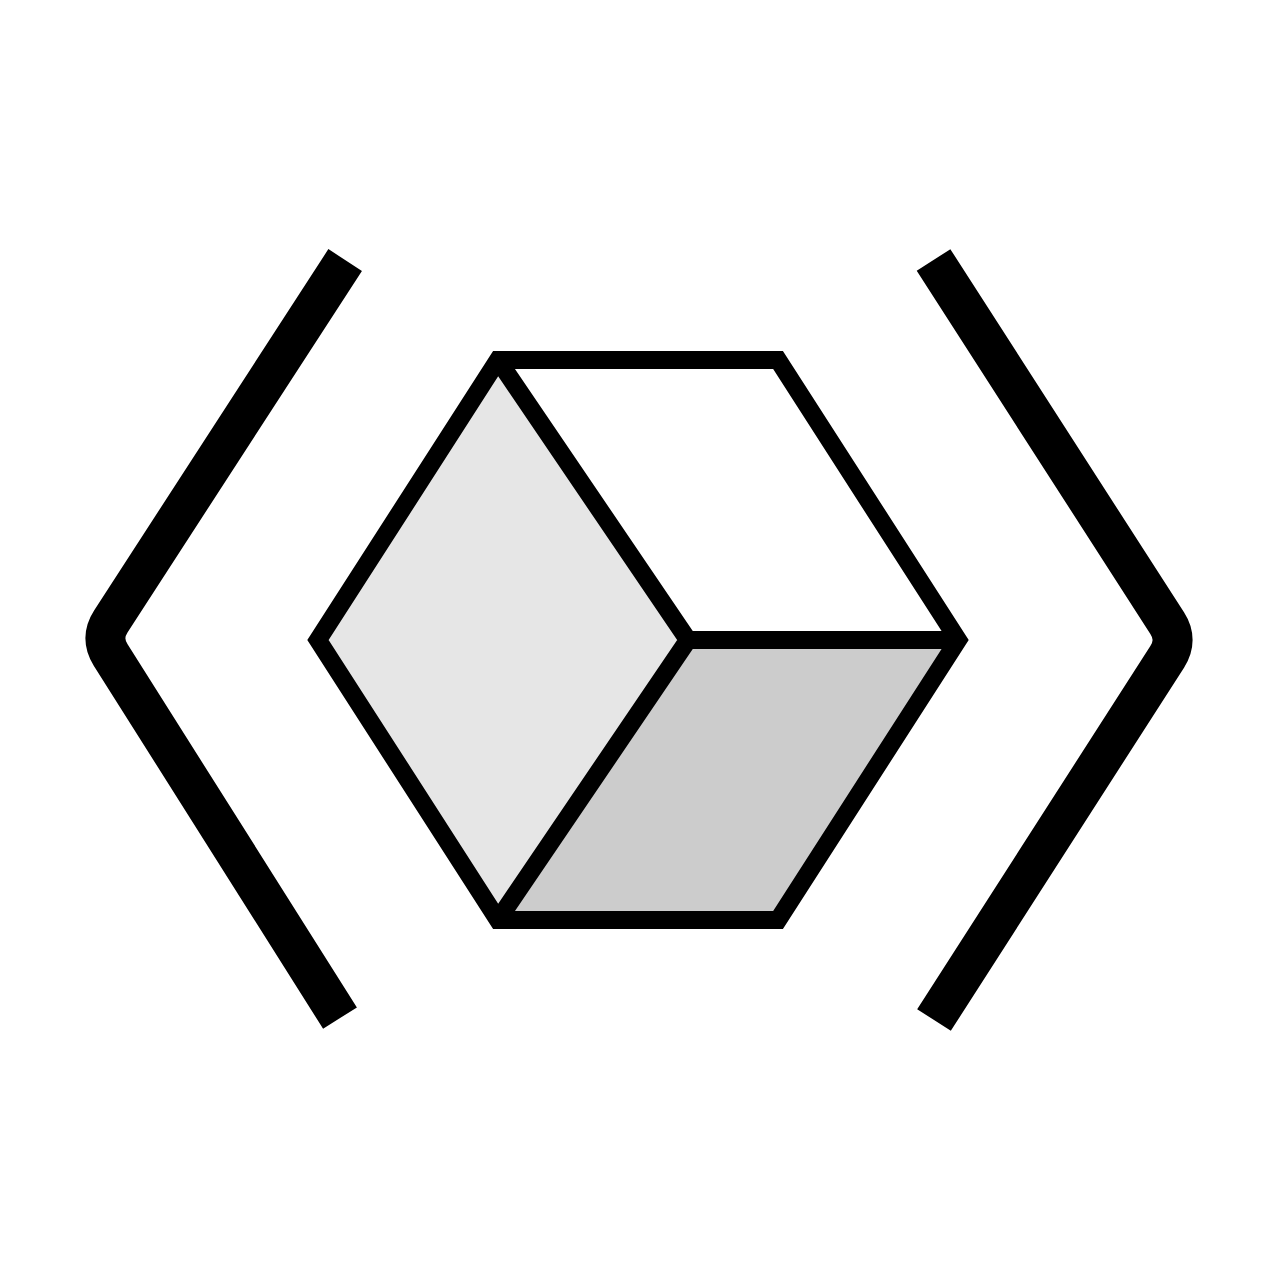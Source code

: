 <mxfile version="23.1.5" type="device">
  <diagram id="iyKAPps9XD8DUqbCGZKK" name="Page-1">
    <mxGraphModel dx="809" dy="1144" grid="1" gridSize="10" guides="1" tooltips="1" connect="1" arrows="1" fold="1" page="1" pageScale="1" pageWidth="1100" pageHeight="850" math="0" shadow="0">
      <root>
        <mxCell id="0" />
        <mxCell id="1" parent="0" />
        <mxCell id="kbbceTMwpNERbd7I0oCI-31" value="" style="rounded=1;whiteSpace=wrap;html=1;connectable=0;arcSize=6;strokeColor=none;" parent="1" vertex="1">
          <mxGeometry x="1240" y="20" width="640" height="640" as="geometry" />
        </mxCell>
        <mxCell id="kbbceTMwpNERbd7I0oCI-27" value="" style="verticalLabelPosition=bottom;verticalAlign=top;html=1;shape=mxgraph.basic.polygon;polyCoords=[[0.47,0],[0.47,0],[0.98,0.5],[0.47,1],[0.47,1],[0.47,1],[0.47,1],[0,0.5]];polyline=0;strokeColor=none;fillColor=#E6E6E6;connectable=0;allowArrows=0;flipV=1;" parent="1" vertex="1">
          <mxGeometry x="1399" y="200" width="190" height="280" as="geometry" />
        </mxCell>
        <mxCell id="kbbceTMwpNERbd7I0oCI-26" value="" style="verticalLabelPosition=bottom;verticalAlign=top;html=1;shape=mxgraph.basic.polygon;polyCoords=[[0.25,0],[0.61,0],[1,1],[0.91,1],[0.75,1],[0.61,1],[0.43,1],[0,0]];polyline=0;strokeColor=none;fillColor=#CCCCCC;connectable=0;allowArrows=0;flipV=1;" parent="1" vertex="1">
          <mxGeometry x="1489" y="340" width="230" height="140" as="geometry" />
        </mxCell>
        <mxCell id="kbbceTMwpNERbd7I0oCI-23" value="" style="verticalLabelPosition=bottom;verticalAlign=top;html=1;shape=mxgraph.basic.polygon;polyCoords=[[0.25,0],[0.61,0],[1,1],[0.91,1],[0.75,1],[0.61,1],[0.43,1],[0,0]];polyline=0;strokeColor=none;fillColor=#FFFFFF;connectable=0;allowArrows=0;" parent="1" vertex="1">
          <mxGeometry x="1489" y="200" width="230" height="140" as="geometry" />
        </mxCell>
        <mxCell id="kbbceTMwpNERbd7I0oCI-10" value="" style="endArrow=none;html=1;rounded=1;strokeWidth=20;curved=0;strokeColor=#000000;" parent="1" edge="1">
          <mxGeometry width="50" height="50" relative="1" as="geometry">
            <mxPoint x="1410" y="529.03" as="sourcePoint" />
            <mxPoint x="1412.58" y="149.998" as="targetPoint" />
            <Array as="points">
              <mxPoint x="1290" y="339.03" />
            </Array>
          </mxGeometry>
        </mxCell>
        <mxCell id="kbbceTMwpNERbd7I0oCI-11" value="" style="endArrow=none;html=1;rounded=1;strokeWidth=20;curved=0;startArrow=none;startFill=0;endFill=0;jumpStyle=none;shadow=0;" parent="1" edge="1">
          <mxGeometry width="50" height="50" relative="1" as="geometry">
            <mxPoint x="1707" y="530" as="sourcePoint" />
            <mxPoint x="1706.77" y="149.998" as="targetPoint" />
            <Array as="points">
              <mxPoint x="1829" y="340" />
            </Array>
          </mxGeometry>
        </mxCell>
        <mxCell id="kbbceTMwpNERbd7I0oCI-12" value="" style="endArrow=none;html=1;rounded=0;strokeWidth=9;curved=0;" parent="1" edge="1">
          <mxGeometry width="50" height="50" relative="1" as="geometry">
            <mxPoint x="1589" y="480" as="sourcePoint" />
            <mxPoint x="1589" y="480" as="targetPoint" />
            <Array as="points">
              <mxPoint x="1489" y="480" />
              <mxPoint x="1399" y="340" />
              <mxPoint x="1489" y="200" />
              <mxPoint x="1629" y="200" />
              <mxPoint x="1719" y="340" />
              <mxPoint x="1629" y="480" />
            </Array>
          </mxGeometry>
        </mxCell>
        <mxCell id="kbbceTMwpNERbd7I0oCI-13" value="" style="endArrow=none;html=1;rounded=0;strokeWidth=9;" parent="1" edge="1">
          <mxGeometry width="50" height="50" relative="1" as="geometry">
            <mxPoint x="1489" y="480" as="sourcePoint" />
            <mxPoint x="1489" y="200" as="targetPoint" />
            <Array as="points">
              <mxPoint x="1584" y="340" />
            </Array>
          </mxGeometry>
        </mxCell>
        <mxCell id="kbbceTMwpNERbd7I0oCI-14" value="" style="endArrow=none;html=1;rounded=0;strokeWidth=9;" parent="1" edge="1">
          <mxGeometry width="50" height="50" relative="1" as="geometry">
            <mxPoint x="1584" y="340" as="sourcePoint" />
            <mxPoint x="1719" y="340" as="targetPoint" />
            <Array as="points" />
          </mxGeometry>
        </mxCell>
      </root>
    </mxGraphModel>
  </diagram>
</mxfile>
